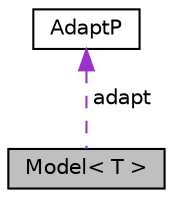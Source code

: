 digraph "Model&lt; T &gt;"
{
 // LATEX_PDF_SIZE
  edge [fontname="Helvetica",fontsize="10",labelfontname="Helvetica",labelfontsize="10"];
  node [fontname="Helvetica",fontsize="10",shape=record];
  Node1 [label="Model\< T \>",height=0.2,width=0.4,color="black", fillcolor="grey75", style="filled", fontcolor="black",tooltip=" "];
  Node2 -> Node1 [dir="back",color="darkorchid3",fontsize="10",style="dashed",label=" adapt" ,fontname="Helvetica"];
  Node2 [label="AdaptP",height=0.2,width=0.4,color="black", fillcolor="white", style="filled",URL="$structAdaptP.html",tooltip=" "];
}
